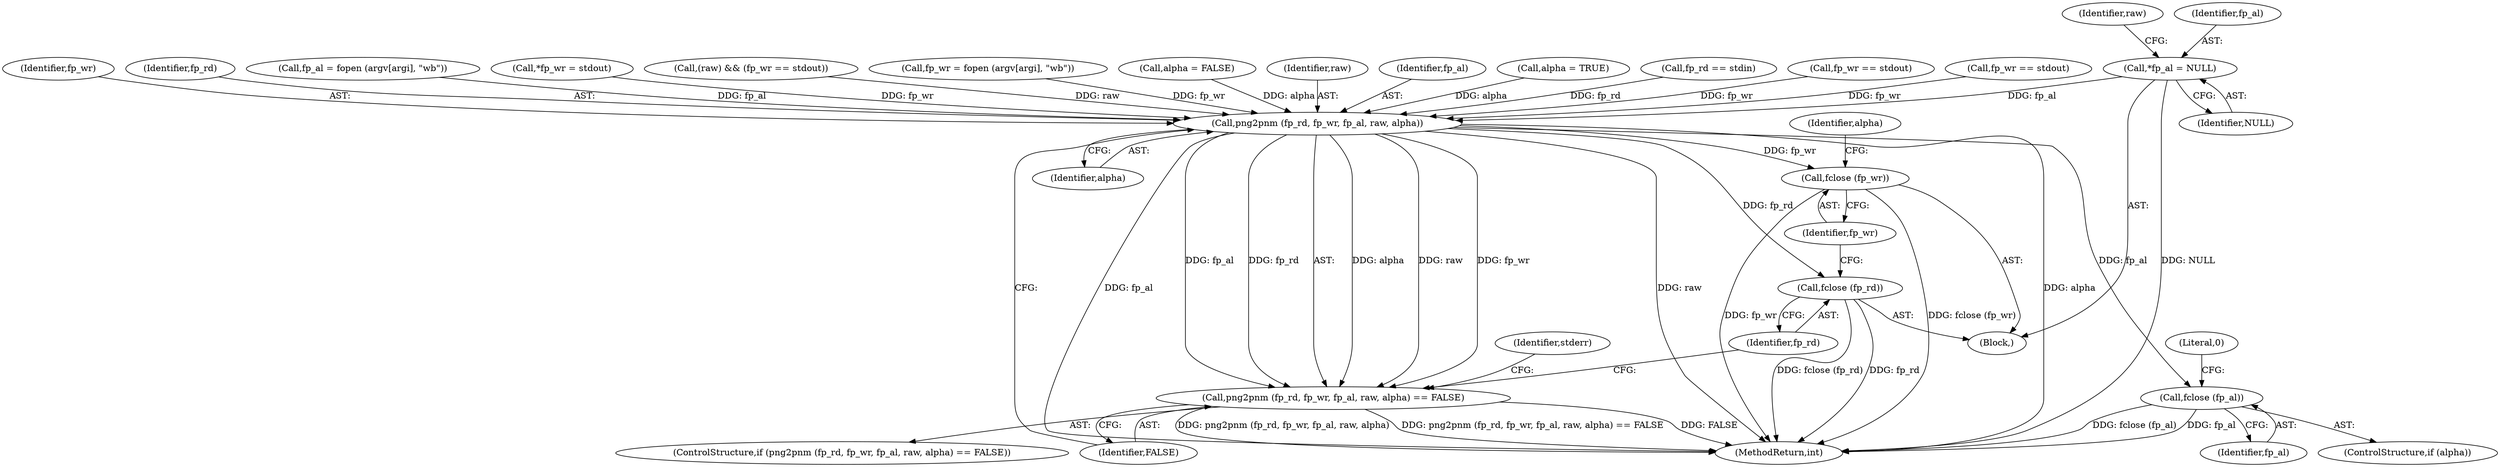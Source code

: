 digraph "0_Android_9d4853418ab2f754c2b63e091c29c5529b8b86ca_156@pointer" {
"1000120" [label="(Call,*fp_al = NULL)"];
"1000304" [label="(Call,png2pnm (fp_rd, fp_wr, fp_al, raw, alpha))"];
"1000303" [label="(Call,png2pnm (fp_rd, fp_wr, fp_al, raw, alpha) == FALSE)"];
"1000320" [label="(Call,fclose (fp_rd))"];
"1000322" [label="(Call,fclose (fp_wr))"];
"1000326" [label="(Call,fclose (fp_al))"];
"1000309" [label="(Identifier,alpha)"];
"1000302" [label="(ControlStructure,if (png2pnm (fp_rd, fp_wr, fp_al, raw, alpha) == FALSE))"];
"1000327" [label="(Identifier,fp_al)"];
"1000326" [label="(Call,fclose (fp_al))"];
"1000322" [label="(Call,fclose (fp_wr))"];
"1000285" [label="(Call,fp_rd == stdin)"];
"1000329" [label="(Literal,0)"];
"1000330" [label="(MethodReturn,int)"];
"1000303" [label="(Call,png2pnm (fp_rd, fp_wr, fp_al, raw, alpha) == FALSE)"];
"1000304" [label="(Call,png2pnm (fp_rd, fp_wr, fp_al, raw, alpha))"];
"1000122" [label="(Identifier,NULL)"];
"1000320" [label="(Call,fclose (fp_rd))"];
"1000295" [label="(Call,fp_wr == stdout)"];
"1000247" [label="(Call,fp_wr == stdout)"];
"1000306" [label="(Identifier,fp_wr)"];
"1000305" [label="(Identifier,fp_rd)"];
"1000176" [label="(Call,fp_al = fopen (argv[argi], \"wb\"))"];
"1000116" [label="(Call,*fp_wr = stdout)"];
"1000325" [label="(Identifier,alpha)"];
"1000293" [label="(Call,(raw) && (fp_wr == stdout))"];
"1000321" [label="(Identifier,fp_rd)"];
"1000253" [label="(Call,fp_wr = fopen (argv[argi], \"wb\"))"];
"1000125" [label="(Identifier,raw)"];
"1000128" [label="(Call,alpha = FALSE)"];
"1000308" [label="(Identifier,raw)"];
"1000324" [label="(ControlStructure,if (alpha))"];
"1000307" [label="(Identifier,fp_al)"];
"1000169" [label="(Call,alpha = TRUE)"];
"1000120" [label="(Call,*fp_al = NULL)"];
"1000323" [label="(Identifier,fp_wr)"];
"1000110" [label="(Block,)"];
"1000310" [label="(Identifier,FALSE)"];
"1000313" [label="(Identifier,stderr)"];
"1000121" [label="(Identifier,fp_al)"];
"1000120" -> "1000110"  [label="AST: "];
"1000120" -> "1000122"  [label="CFG: "];
"1000121" -> "1000120"  [label="AST: "];
"1000122" -> "1000120"  [label="AST: "];
"1000125" -> "1000120"  [label="CFG: "];
"1000120" -> "1000330"  [label="DDG: NULL"];
"1000120" -> "1000304"  [label="DDG: fp_al"];
"1000304" -> "1000303"  [label="AST: "];
"1000304" -> "1000309"  [label="CFG: "];
"1000305" -> "1000304"  [label="AST: "];
"1000306" -> "1000304"  [label="AST: "];
"1000307" -> "1000304"  [label="AST: "];
"1000308" -> "1000304"  [label="AST: "];
"1000309" -> "1000304"  [label="AST: "];
"1000310" -> "1000304"  [label="CFG: "];
"1000304" -> "1000330"  [label="DDG: raw"];
"1000304" -> "1000330"  [label="DDG: alpha"];
"1000304" -> "1000330"  [label="DDG: fp_al"];
"1000304" -> "1000303"  [label="DDG: alpha"];
"1000304" -> "1000303"  [label="DDG: raw"];
"1000304" -> "1000303"  [label="DDG: fp_wr"];
"1000304" -> "1000303"  [label="DDG: fp_al"];
"1000304" -> "1000303"  [label="DDG: fp_rd"];
"1000285" -> "1000304"  [label="DDG: fp_rd"];
"1000295" -> "1000304"  [label="DDG: fp_wr"];
"1000253" -> "1000304"  [label="DDG: fp_wr"];
"1000247" -> "1000304"  [label="DDG: fp_wr"];
"1000116" -> "1000304"  [label="DDG: fp_wr"];
"1000176" -> "1000304"  [label="DDG: fp_al"];
"1000293" -> "1000304"  [label="DDG: raw"];
"1000128" -> "1000304"  [label="DDG: alpha"];
"1000169" -> "1000304"  [label="DDG: alpha"];
"1000304" -> "1000320"  [label="DDG: fp_rd"];
"1000304" -> "1000322"  [label="DDG: fp_wr"];
"1000304" -> "1000326"  [label="DDG: fp_al"];
"1000303" -> "1000302"  [label="AST: "];
"1000303" -> "1000310"  [label="CFG: "];
"1000310" -> "1000303"  [label="AST: "];
"1000313" -> "1000303"  [label="CFG: "];
"1000321" -> "1000303"  [label="CFG: "];
"1000303" -> "1000330"  [label="DDG: FALSE"];
"1000303" -> "1000330"  [label="DDG: png2pnm (fp_rd, fp_wr, fp_al, raw, alpha)"];
"1000303" -> "1000330"  [label="DDG: png2pnm (fp_rd, fp_wr, fp_al, raw, alpha) == FALSE"];
"1000320" -> "1000110"  [label="AST: "];
"1000320" -> "1000321"  [label="CFG: "];
"1000321" -> "1000320"  [label="AST: "];
"1000323" -> "1000320"  [label="CFG: "];
"1000320" -> "1000330"  [label="DDG: fp_rd"];
"1000320" -> "1000330"  [label="DDG: fclose (fp_rd)"];
"1000322" -> "1000110"  [label="AST: "];
"1000322" -> "1000323"  [label="CFG: "];
"1000323" -> "1000322"  [label="AST: "];
"1000325" -> "1000322"  [label="CFG: "];
"1000322" -> "1000330"  [label="DDG: fp_wr"];
"1000322" -> "1000330"  [label="DDG: fclose (fp_wr)"];
"1000326" -> "1000324"  [label="AST: "];
"1000326" -> "1000327"  [label="CFG: "];
"1000327" -> "1000326"  [label="AST: "];
"1000329" -> "1000326"  [label="CFG: "];
"1000326" -> "1000330"  [label="DDG: fclose (fp_al)"];
"1000326" -> "1000330"  [label="DDG: fp_al"];
}

